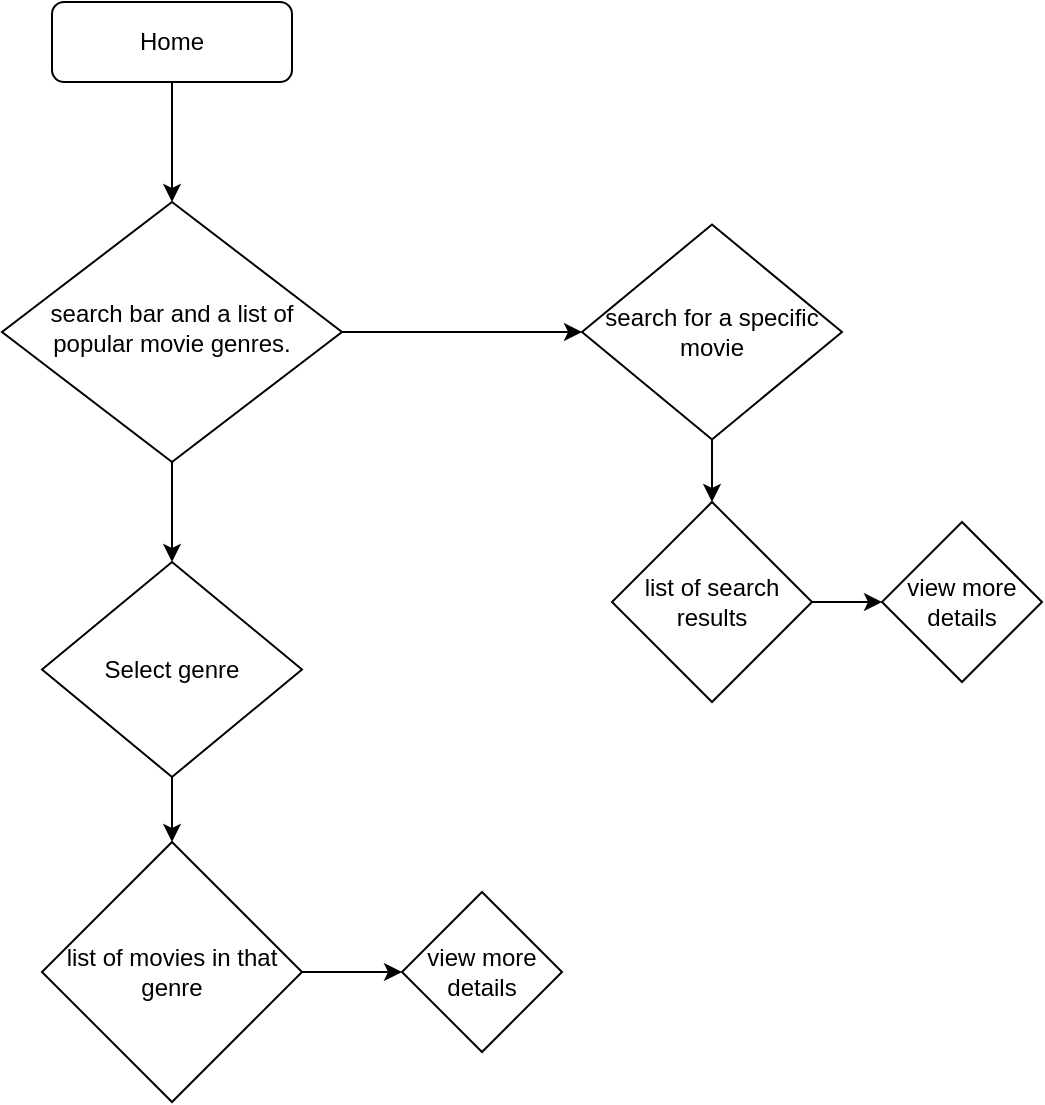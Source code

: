 <mxfile version="21.0.2" type="github">
  <diagram id="C5RBs43oDa-KdzZeNtuy" name="Page-1">
    <mxGraphModel dx="1430" dy="770" grid="1" gridSize="10" guides="1" tooltips="1" connect="1" arrows="1" fold="1" page="1" pageScale="1" pageWidth="827" pageHeight="1169" math="0" shadow="0">
      <root>
        <mxCell id="WIyWlLk6GJQsqaUBKTNV-0" />
        <mxCell id="WIyWlLk6GJQsqaUBKTNV-1" parent="WIyWlLk6GJQsqaUBKTNV-0" />
        <mxCell id="7e_GaBvqQk4L85InQLxT-0" style="edgeStyle=orthogonalEdgeStyle;rounded=0;orthogonalLoop=1;jettySize=auto;html=1;exitX=0.5;exitY=1;exitDx=0;exitDy=0;entryX=0.5;entryY=0;entryDx=0;entryDy=0;" edge="1" parent="WIyWlLk6GJQsqaUBKTNV-1" source="WIyWlLk6GJQsqaUBKTNV-3" target="WIyWlLk6GJQsqaUBKTNV-6">
          <mxGeometry relative="1" as="geometry" />
        </mxCell>
        <mxCell id="WIyWlLk6GJQsqaUBKTNV-3" value="Home" style="rounded=1;whiteSpace=wrap;html=1;fontSize=12;glass=0;strokeWidth=1;shadow=0;" parent="WIyWlLk6GJQsqaUBKTNV-1" vertex="1">
          <mxGeometry x="125" y="30" width="120" height="40" as="geometry" />
        </mxCell>
        <mxCell id="7e_GaBvqQk4L85InQLxT-1" style="edgeStyle=orthogonalEdgeStyle;rounded=0;orthogonalLoop=1;jettySize=auto;html=1;exitX=1;exitY=0.5;exitDx=0;exitDy=0;entryX=0;entryY=0.5;entryDx=0;entryDy=0;" edge="1" parent="WIyWlLk6GJQsqaUBKTNV-1" source="WIyWlLk6GJQsqaUBKTNV-6" target="7e_GaBvqQk4L85InQLxT-3">
          <mxGeometry relative="1" as="geometry">
            <mxPoint x="350" y="184.857" as="targetPoint" />
          </mxGeometry>
        </mxCell>
        <mxCell id="7e_GaBvqQk4L85InQLxT-2" style="edgeStyle=orthogonalEdgeStyle;rounded=0;orthogonalLoop=1;jettySize=auto;html=1;entryX=0.5;entryY=0;entryDx=0;entryDy=0;" edge="1" parent="WIyWlLk6GJQsqaUBKTNV-1" source="WIyWlLk6GJQsqaUBKTNV-6" target="7e_GaBvqQk4L85InQLxT-4">
          <mxGeometry relative="1" as="geometry">
            <mxPoint x="185" y="310" as="targetPoint" />
          </mxGeometry>
        </mxCell>
        <mxCell id="WIyWlLk6GJQsqaUBKTNV-6" value="search bar and a list of popular movie genres." style="rhombus;whiteSpace=wrap;html=1;shadow=0;fontFamily=Helvetica;fontSize=12;align=center;strokeWidth=1;spacing=6;spacingTop=-4;" parent="WIyWlLk6GJQsqaUBKTNV-1" vertex="1">
          <mxGeometry x="100" y="130" width="170" height="130" as="geometry" />
        </mxCell>
        <mxCell id="7e_GaBvqQk4L85InQLxT-11" style="edgeStyle=orthogonalEdgeStyle;rounded=0;orthogonalLoop=1;jettySize=auto;html=1;entryX=0.5;entryY=0;entryDx=0;entryDy=0;" edge="1" parent="WIyWlLk6GJQsqaUBKTNV-1" source="7e_GaBvqQk4L85InQLxT-3" target="7e_GaBvqQk4L85InQLxT-10">
          <mxGeometry relative="1" as="geometry" />
        </mxCell>
        <mxCell id="7e_GaBvqQk4L85InQLxT-3" value="search for a specific movie" style="rhombus;whiteSpace=wrap;html=1;" vertex="1" parent="WIyWlLk6GJQsqaUBKTNV-1">
          <mxGeometry x="390" y="141.25" width="130" height="107.5" as="geometry" />
        </mxCell>
        <mxCell id="7e_GaBvqQk4L85InQLxT-6" style="edgeStyle=orthogonalEdgeStyle;rounded=0;orthogonalLoop=1;jettySize=auto;html=1;exitX=0.5;exitY=1;exitDx=0;exitDy=0;entryX=0.5;entryY=0;entryDx=0;entryDy=0;" edge="1" parent="WIyWlLk6GJQsqaUBKTNV-1" source="7e_GaBvqQk4L85InQLxT-4" target="7e_GaBvqQk4L85InQLxT-5">
          <mxGeometry relative="1" as="geometry" />
        </mxCell>
        <mxCell id="7e_GaBvqQk4L85InQLxT-4" value="Select genre" style="rhombus;whiteSpace=wrap;html=1;" vertex="1" parent="WIyWlLk6GJQsqaUBKTNV-1">
          <mxGeometry x="120" y="310" width="130" height="107.5" as="geometry" />
        </mxCell>
        <mxCell id="7e_GaBvqQk4L85InQLxT-9" style="edgeStyle=orthogonalEdgeStyle;rounded=0;orthogonalLoop=1;jettySize=auto;html=1;exitX=1;exitY=0.5;exitDx=0;exitDy=0;entryX=0;entryY=0.5;entryDx=0;entryDy=0;" edge="1" parent="WIyWlLk6GJQsqaUBKTNV-1" source="7e_GaBvqQk4L85InQLxT-5" target="7e_GaBvqQk4L85InQLxT-7">
          <mxGeometry relative="1" as="geometry" />
        </mxCell>
        <mxCell id="7e_GaBvqQk4L85InQLxT-5" value="list of movies in that genre" style="rhombus;whiteSpace=wrap;html=1;" vertex="1" parent="WIyWlLk6GJQsqaUBKTNV-1">
          <mxGeometry x="120" y="450" width="130" height="130" as="geometry" />
        </mxCell>
        <mxCell id="7e_GaBvqQk4L85InQLxT-7" value="view more details" style="rhombus;whiteSpace=wrap;html=1;" vertex="1" parent="WIyWlLk6GJQsqaUBKTNV-1">
          <mxGeometry x="300" y="475" width="80" height="80" as="geometry" />
        </mxCell>
        <mxCell id="7e_GaBvqQk4L85InQLxT-13" style="edgeStyle=orthogonalEdgeStyle;rounded=0;orthogonalLoop=1;jettySize=auto;html=1;entryX=0;entryY=0.5;entryDx=0;entryDy=0;" edge="1" parent="WIyWlLk6GJQsqaUBKTNV-1" source="7e_GaBvqQk4L85InQLxT-10" target="7e_GaBvqQk4L85InQLxT-14">
          <mxGeometry relative="1" as="geometry">
            <mxPoint x="540" y="330" as="targetPoint" />
          </mxGeometry>
        </mxCell>
        <mxCell id="7e_GaBvqQk4L85InQLxT-10" value="list of search results" style="rhombus;whiteSpace=wrap;html=1;" vertex="1" parent="WIyWlLk6GJQsqaUBKTNV-1">
          <mxGeometry x="405" y="280" width="100" height="100" as="geometry" />
        </mxCell>
        <mxCell id="7e_GaBvqQk4L85InQLxT-14" value="view more details" style="rhombus;whiteSpace=wrap;html=1;" vertex="1" parent="WIyWlLk6GJQsqaUBKTNV-1">
          <mxGeometry x="540" y="290" width="80" height="80" as="geometry" />
        </mxCell>
      </root>
    </mxGraphModel>
  </diagram>
</mxfile>
